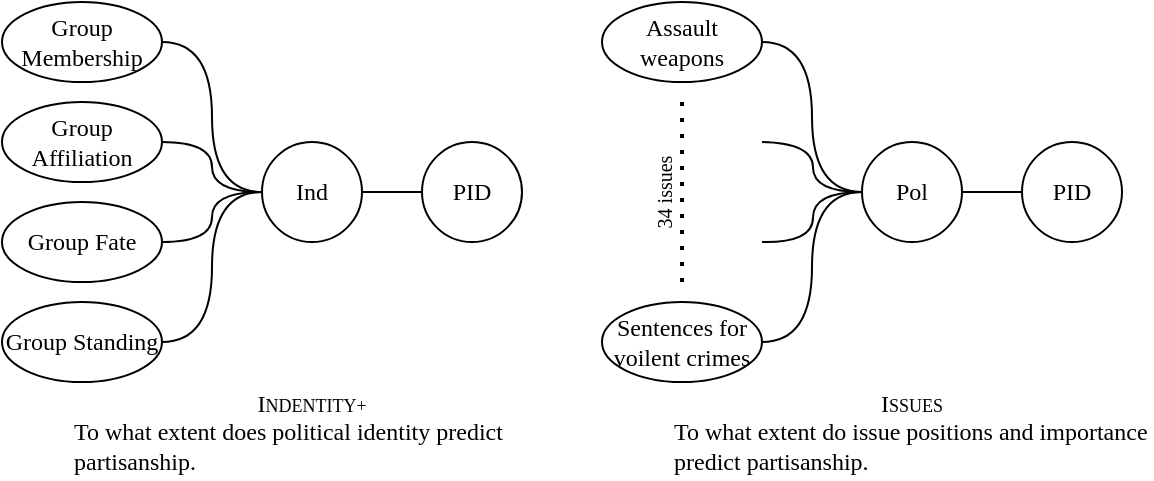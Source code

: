 <mxfile version="27.0.9">
  <diagram name="Page-1" id="-Bxc7u3yg_VeK6UB1c9b">
    <mxGraphModel dx="705" dy="475" grid="1" gridSize="10" guides="1" tooltips="1" connect="1" arrows="1" fold="1" page="1" pageScale="1" pageWidth="850" pageHeight="1100" math="0" shadow="0">
      <root>
        <mxCell id="0" />
        <mxCell id="1" parent="0" />
        <mxCell id="fFXdAR2xq6Fvy4QPpZ8s-3" style="edgeStyle=orthogonalEdgeStyle;rounded=0;orthogonalLoop=1;jettySize=auto;html=1;exitX=1;exitY=0.5;exitDx=0;exitDy=0;entryX=0;entryY=0.5;entryDx=0;entryDy=0;endArrow=none;startFill=0;" edge="1" parent="1" source="fFXdAR2xq6Fvy4QPpZ8s-1" target="fFXdAR2xq6Fvy4QPpZ8s-2">
          <mxGeometry relative="1" as="geometry" />
        </mxCell>
        <mxCell id="fFXdAR2xq6Fvy4QPpZ8s-1" value="Ind" style="ellipse;whiteSpace=wrap;html=1;aspect=fixed;fontFamily=Times New Roman;" vertex="1" parent="1">
          <mxGeometry x="140" y="80" width="50" height="50" as="geometry" />
        </mxCell>
        <mxCell id="fFXdAR2xq6Fvy4QPpZ8s-2" value="PID" style="ellipse;whiteSpace=wrap;html=1;aspect=fixed;fontFamily=Times New Roman;" vertex="1" parent="1">
          <mxGeometry x="220" y="80" width="50" height="50" as="geometry" />
        </mxCell>
        <mxCell id="fFXdAR2xq6Fvy4QPpZ8s-10" style="edgeStyle=orthogonalEdgeStyle;rounded=0;orthogonalLoop=1;jettySize=auto;html=1;exitX=1;exitY=0.5;exitDx=0;exitDy=0;entryX=0;entryY=0.5;entryDx=0;entryDy=0;curved=1;endArrow=none;startFill=0;" edge="1" parent="1" source="fFXdAR2xq6Fvy4QPpZ8s-6" target="fFXdAR2xq6Fvy4QPpZ8s-1">
          <mxGeometry relative="1" as="geometry" />
        </mxCell>
        <mxCell id="fFXdAR2xq6Fvy4QPpZ8s-6" value="Group Membership" style="ellipse;whiteSpace=wrap;html=1;fontFamily=Times New Roman;" vertex="1" parent="1">
          <mxGeometry x="10" y="10" width="80" height="40" as="geometry" />
        </mxCell>
        <mxCell id="fFXdAR2xq6Fvy4QPpZ8s-7" value="Group Affiliation" style="ellipse;whiteSpace=wrap;html=1;fontFamily=Times New Roman;" vertex="1" parent="1">
          <mxGeometry x="10" y="60" width="80" height="40" as="geometry" />
        </mxCell>
        <mxCell id="fFXdAR2xq6Fvy4QPpZ8s-8" value="Group Fate" style="ellipse;whiteSpace=wrap;html=1;fontFamily=Times New Roman;" vertex="1" parent="1">
          <mxGeometry x="10" y="110" width="80" height="40" as="geometry" />
        </mxCell>
        <mxCell id="fFXdAR2xq6Fvy4QPpZ8s-9" value="Group Standing" style="ellipse;whiteSpace=wrap;html=1;fontFamily=Times New Roman;" vertex="1" parent="1">
          <mxGeometry x="10" y="160" width="80" height="40" as="geometry" />
        </mxCell>
        <mxCell id="fFXdAR2xq6Fvy4QPpZ8s-11" style="edgeStyle=orthogonalEdgeStyle;rounded=0;orthogonalLoop=1;jettySize=auto;html=1;entryX=1;entryY=0.5;entryDx=0;entryDy=0;curved=1;endArrow=none;startFill=0;exitX=0;exitY=0.5;exitDx=0;exitDy=0;" edge="1" parent="1" source="fFXdAR2xq6Fvy4QPpZ8s-1" target="fFXdAR2xq6Fvy4QPpZ8s-7">
          <mxGeometry relative="1" as="geometry">
            <mxPoint x="110" y="110" as="sourcePoint" />
            <mxPoint x="210" y="205" as="targetPoint" />
          </mxGeometry>
        </mxCell>
        <mxCell id="fFXdAR2xq6Fvy4QPpZ8s-12" style="edgeStyle=orthogonalEdgeStyle;rounded=0;orthogonalLoop=1;jettySize=auto;html=1;exitX=1;exitY=0.5;exitDx=0;exitDy=0;entryX=0;entryY=0.5;entryDx=0;entryDy=0;curved=1;endArrow=none;startFill=0;" edge="1" parent="1" source="fFXdAR2xq6Fvy4QPpZ8s-8" target="fFXdAR2xq6Fvy4QPpZ8s-1">
          <mxGeometry relative="1" as="geometry">
            <mxPoint x="140" y="190" as="sourcePoint" />
            <mxPoint x="190" y="265" as="targetPoint" />
          </mxGeometry>
        </mxCell>
        <mxCell id="fFXdAR2xq6Fvy4QPpZ8s-13" style="edgeStyle=orthogonalEdgeStyle;rounded=0;orthogonalLoop=1;jettySize=auto;html=1;exitX=1;exitY=0.5;exitDx=0;exitDy=0;entryX=0;entryY=0.5;entryDx=0;entryDy=0;curved=1;endArrow=none;startFill=0;" edge="1" parent="1" source="fFXdAR2xq6Fvy4QPpZ8s-9" target="fFXdAR2xq6Fvy4QPpZ8s-1">
          <mxGeometry relative="1" as="geometry">
            <mxPoint x="130" y="200" as="sourcePoint" />
            <mxPoint x="180" y="275" as="targetPoint" />
          </mxGeometry>
        </mxCell>
        <mxCell id="fFXdAR2xq6Fvy4QPpZ8s-14" value="I&lt;font style=&quot;font-size: 9px;&quot;&gt;NDENTITY+&lt;/font&gt;&lt;div style=&quot;text-align: left;&quot;&gt;To what extent does political identity predict partisanship.&lt;/div&gt;" style="text;html=1;align=center;verticalAlign=middle;whiteSpace=wrap;rounded=0;horizontal=1;fontFamily=Times New Roman;" vertex="1" parent="1">
          <mxGeometry x="45" y="210" width="240" height="30" as="geometry" />
        </mxCell>
        <mxCell id="fFXdAR2xq6Fvy4QPpZ8s-15" style="edgeStyle=orthogonalEdgeStyle;rounded=0;orthogonalLoop=1;jettySize=auto;html=1;exitX=1;exitY=0.5;exitDx=0;exitDy=0;entryX=0;entryY=0.5;entryDx=0;entryDy=0;endArrow=none;startFill=0;" edge="1" parent="1" source="fFXdAR2xq6Fvy4QPpZ8s-16" target="fFXdAR2xq6Fvy4QPpZ8s-17">
          <mxGeometry relative="1" as="geometry" />
        </mxCell>
        <mxCell id="fFXdAR2xq6Fvy4QPpZ8s-16" value="Pol" style="ellipse;whiteSpace=wrap;html=1;aspect=fixed;fontFamily=Times New Roman;" vertex="1" parent="1">
          <mxGeometry x="440" y="80" width="50" height="50" as="geometry" />
        </mxCell>
        <mxCell id="fFXdAR2xq6Fvy4QPpZ8s-17" value="PID" style="ellipse;whiteSpace=wrap;html=1;aspect=fixed;fontFamily=Times New Roman;" vertex="1" parent="1">
          <mxGeometry x="520" y="80" width="50" height="50" as="geometry" />
        </mxCell>
        <mxCell id="fFXdAR2xq6Fvy4QPpZ8s-18" style="edgeStyle=orthogonalEdgeStyle;rounded=0;orthogonalLoop=1;jettySize=auto;html=1;exitX=1;exitY=0.5;exitDx=0;exitDy=0;entryX=0;entryY=0.5;entryDx=0;entryDy=0;curved=1;endArrow=none;startFill=0;" edge="1" parent="1" source="fFXdAR2xq6Fvy4QPpZ8s-19" target="fFXdAR2xq6Fvy4QPpZ8s-16">
          <mxGeometry relative="1" as="geometry" />
        </mxCell>
        <mxCell id="fFXdAR2xq6Fvy4QPpZ8s-19" value="Assault weapons" style="ellipse;whiteSpace=wrap;html=1;fontFamily=Times New Roman;" vertex="1" parent="1">
          <mxGeometry x="310" y="10" width="80" height="40" as="geometry" />
        </mxCell>
        <mxCell id="fFXdAR2xq6Fvy4QPpZ8s-22" value="Sentences for voilent crimes" style="ellipse;whiteSpace=wrap;html=1;fontFamily=Times New Roman;" vertex="1" parent="1">
          <mxGeometry x="310" y="160" width="80" height="40" as="geometry" />
        </mxCell>
        <mxCell id="fFXdAR2xq6Fvy4QPpZ8s-23" style="edgeStyle=orthogonalEdgeStyle;rounded=0;orthogonalLoop=1;jettySize=auto;html=1;entryX=1;entryY=0.5;entryDx=0;entryDy=0;curved=1;endArrow=none;startFill=0;exitX=0;exitY=0.5;exitDx=0;exitDy=0;" edge="1" parent="1" source="fFXdAR2xq6Fvy4QPpZ8s-16">
          <mxGeometry relative="1" as="geometry">
            <mxPoint x="410" y="110" as="sourcePoint" />
            <mxPoint x="390" y="80" as="targetPoint" />
          </mxGeometry>
        </mxCell>
        <mxCell id="fFXdAR2xq6Fvy4QPpZ8s-24" style="edgeStyle=orthogonalEdgeStyle;rounded=0;orthogonalLoop=1;jettySize=auto;html=1;exitX=1;exitY=0.5;exitDx=0;exitDy=0;entryX=0;entryY=0.5;entryDx=0;entryDy=0;curved=1;endArrow=none;startFill=0;" edge="1" parent="1" target="fFXdAR2xq6Fvy4QPpZ8s-16">
          <mxGeometry relative="1" as="geometry">
            <mxPoint x="390" y="130" as="sourcePoint" />
            <mxPoint x="490" y="265" as="targetPoint" />
          </mxGeometry>
        </mxCell>
        <mxCell id="fFXdAR2xq6Fvy4QPpZ8s-25" style="edgeStyle=orthogonalEdgeStyle;rounded=0;orthogonalLoop=1;jettySize=auto;html=1;exitX=1;exitY=0.5;exitDx=0;exitDy=0;entryX=0;entryY=0.5;entryDx=0;entryDy=0;curved=1;endArrow=none;startFill=0;" edge="1" parent="1" source="fFXdAR2xq6Fvy4QPpZ8s-22" target="fFXdAR2xq6Fvy4QPpZ8s-16">
          <mxGeometry relative="1" as="geometry">
            <mxPoint x="430" y="200" as="sourcePoint" />
            <mxPoint x="480" y="275" as="targetPoint" />
          </mxGeometry>
        </mxCell>
        <mxCell id="fFXdAR2xq6Fvy4QPpZ8s-26" value="I&lt;font style=&quot;font-size: 9px;&quot;&gt;SSUES&lt;/font&gt;&lt;div style=&quot;text-align: left;&quot;&gt;To what extent do issue positions and importance predict partisanship.&lt;/div&gt;" style="text;html=1;align=center;verticalAlign=middle;whiteSpace=wrap;rounded=0;horizontal=1;fontFamily=Times New Roman;" vertex="1" parent="1">
          <mxGeometry x="345" y="210" width="240" height="30" as="geometry" />
        </mxCell>
        <mxCell id="fFXdAR2xq6Fvy4QPpZ8s-27" style="edgeStyle=orthogonalEdgeStyle;rounded=0;orthogonalLoop=1;jettySize=auto;html=1;exitX=0.5;exitY=1;exitDx=0;exitDy=0;" edge="1" parent="1" source="fFXdAR2xq6Fvy4QPpZ8s-26" target="fFXdAR2xq6Fvy4QPpZ8s-26">
          <mxGeometry relative="1" as="geometry" />
        </mxCell>
        <mxCell id="fFXdAR2xq6Fvy4QPpZ8s-28" value="" style="endArrow=none;dashed=1;html=1;dashPattern=1 3;strokeWidth=2;rounded=0;" edge="1" parent="1">
          <mxGeometry width="50" height="50" relative="1" as="geometry">
            <mxPoint x="350" y="150" as="sourcePoint" />
            <mxPoint x="350" y="60" as="targetPoint" />
          </mxGeometry>
        </mxCell>
        <mxCell id="fFXdAR2xq6Fvy4QPpZ8s-29" value="34 issues" style="text;html=1;align=center;verticalAlign=middle;whiteSpace=wrap;rounded=0;fontSize=10;fontFamily=Times New Roman;horizontal=0;" vertex="1" parent="1">
          <mxGeometry x="311" y="60" width="60" height="90" as="geometry" />
        </mxCell>
      </root>
    </mxGraphModel>
  </diagram>
</mxfile>

